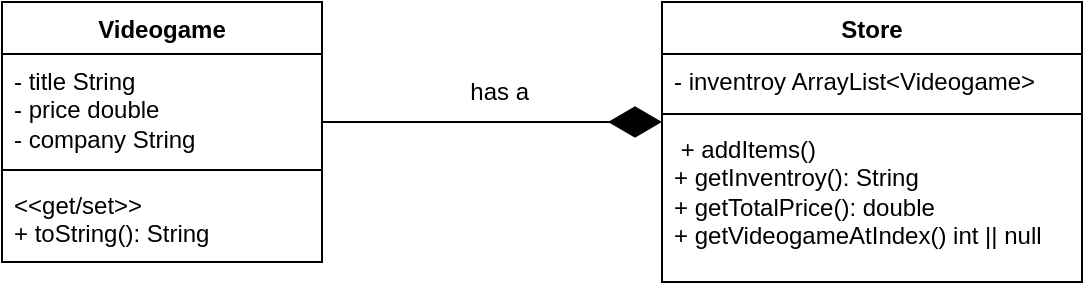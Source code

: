 <mxfile version="21.1.2" type="github">
  <diagram name="Page-1" id="gSiuePoGzSkbTDDsO42m">
    <mxGraphModel dx="1050" dy="581" grid="1" gridSize="10" guides="1" tooltips="1" connect="1" arrows="1" fold="1" page="1" pageScale="1" pageWidth="850" pageHeight="1100" math="0" shadow="0">
      <root>
        <mxCell id="0" />
        <mxCell id="1" parent="0" />
        <mxCell id="5z53WVutwr_dSiS3WlKs-1" value="Videogame" style="swimlane;fontStyle=1;align=center;verticalAlign=top;childLayout=stackLayout;horizontal=1;startSize=26;horizontalStack=0;resizeParent=1;resizeParentMax=0;resizeLast=0;collapsible=1;marginBottom=0;whiteSpace=wrap;html=1;" vertex="1" parent="1">
          <mxGeometry x="90" y="140" width="160" height="130" as="geometry" />
        </mxCell>
        <mxCell id="5z53WVutwr_dSiS3WlKs-2" value="- title String&lt;br&gt;- price double&lt;br&gt;- company String" style="text;strokeColor=none;fillColor=none;align=left;verticalAlign=top;spacingLeft=4;spacingRight=4;overflow=hidden;rotatable=0;points=[[0,0.5],[1,0.5]];portConstraint=eastwest;whiteSpace=wrap;html=1;" vertex="1" parent="5z53WVutwr_dSiS3WlKs-1">
          <mxGeometry y="26" width="160" height="54" as="geometry" />
        </mxCell>
        <mxCell id="5z53WVutwr_dSiS3WlKs-3" value="" style="line;strokeWidth=1;fillColor=none;align=left;verticalAlign=middle;spacingTop=-1;spacingLeft=3;spacingRight=3;rotatable=0;labelPosition=right;points=[];portConstraint=eastwest;strokeColor=inherit;" vertex="1" parent="5z53WVutwr_dSiS3WlKs-1">
          <mxGeometry y="80" width="160" height="8" as="geometry" />
        </mxCell>
        <mxCell id="5z53WVutwr_dSiS3WlKs-4" value="&amp;lt;&amp;lt;get/set&amp;gt;&amp;gt;&lt;br&gt;+ toString(): String" style="text;strokeColor=none;fillColor=none;align=left;verticalAlign=top;spacingLeft=4;spacingRight=4;overflow=hidden;rotatable=0;points=[[0,0.5],[1,0.5]];portConstraint=eastwest;whiteSpace=wrap;html=1;" vertex="1" parent="5z53WVutwr_dSiS3WlKs-1">
          <mxGeometry y="88" width="160" height="42" as="geometry" />
        </mxCell>
        <mxCell id="5z53WVutwr_dSiS3WlKs-5" value="" style="endArrow=diamondThin;endFill=1;endSize=24;html=1;rounded=0;" edge="1" parent="1">
          <mxGeometry width="160" relative="1" as="geometry">
            <mxPoint x="250" y="200" as="sourcePoint" />
            <mxPoint x="420" y="200" as="targetPoint" />
          </mxGeometry>
        </mxCell>
        <mxCell id="5z53WVutwr_dSiS3WlKs-6" value="Store" style="swimlane;fontStyle=1;align=center;verticalAlign=top;childLayout=stackLayout;horizontal=1;startSize=26;horizontalStack=0;resizeParent=1;resizeParentMax=0;resizeLast=0;collapsible=1;marginBottom=0;whiteSpace=wrap;html=1;" vertex="1" parent="1">
          <mxGeometry x="420" y="140" width="210" height="140" as="geometry" />
        </mxCell>
        <mxCell id="5z53WVutwr_dSiS3WlKs-7" value="- inventroy ArrayList&amp;lt;Videogame&amp;gt;" style="text;strokeColor=none;fillColor=none;align=left;verticalAlign=top;spacingLeft=4;spacingRight=4;overflow=hidden;rotatable=0;points=[[0,0.5],[1,0.5]];portConstraint=eastwest;whiteSpace=wrap;html=1;" vertex="1" parent="5z53WVutwr_dSiS3WlKs-6">
          <mxGeometry y="26" width="210" height="26" as="geometry" />
        </mxCell>
        <mxCell id="5z53WVutwr_dSiS3WlKs-8" value="" style="line;strokeWidth=1;fillColor=none;align=left;verticalAlign=middle;spacingTop=-1;spacingLeft=3;spacingRight=3;rotatable=0;labelPosition=right;points=[];portConstraint=eastwest;strokeColor=inherit;" vertex="1" parent="5z53WVutwr_dSiS3WlKs-6">
          <mxGeometry y="52" width="210" height="8" as="geometry" />
        </mxCell>
        <mxCell id="5z53WVutwr_dSiS3WlKs-9" value="&amp;nbsp;+ addItems()&lt;br&gt;+ getInventroy(): String&lt;br&gt;+ getTotalPrice(): double&lt;br&gt;+ getVideogameAtIndex() int || null" style="text;strokeColor=none;fillColor=none;align=left;verticalAlign=top;spacingLeft=4;spacingRight=4;overflow=hidden;rotatable=0;points=[[0,0.5],[1,0.5]];portConstraint=eastwest;whiteSpace=wrap;html=1;" vertex="1" parent="5z53WVutwr_dSiS3WlKs-6">
          <mxGeometry y="60" width="210" height="80" as="geometry" />
        </mxCell>
        <mxCell id="5z53WVutwr_dSiS3WlKs-10" value="has a&amp;nbsp;" style="text;html=1;align=center;verticalAlign=middle;resizable=0;points=[];autosize=1;strokeColor=none;fillColor=none;" vertex="1" parent="1">
          <mxGeometry x="310" y="170" width="60" height="30" as="geometry" />
        </mxCell>
      </root>
    </mxGraphModel>
  </diagram>
</mxfile>
